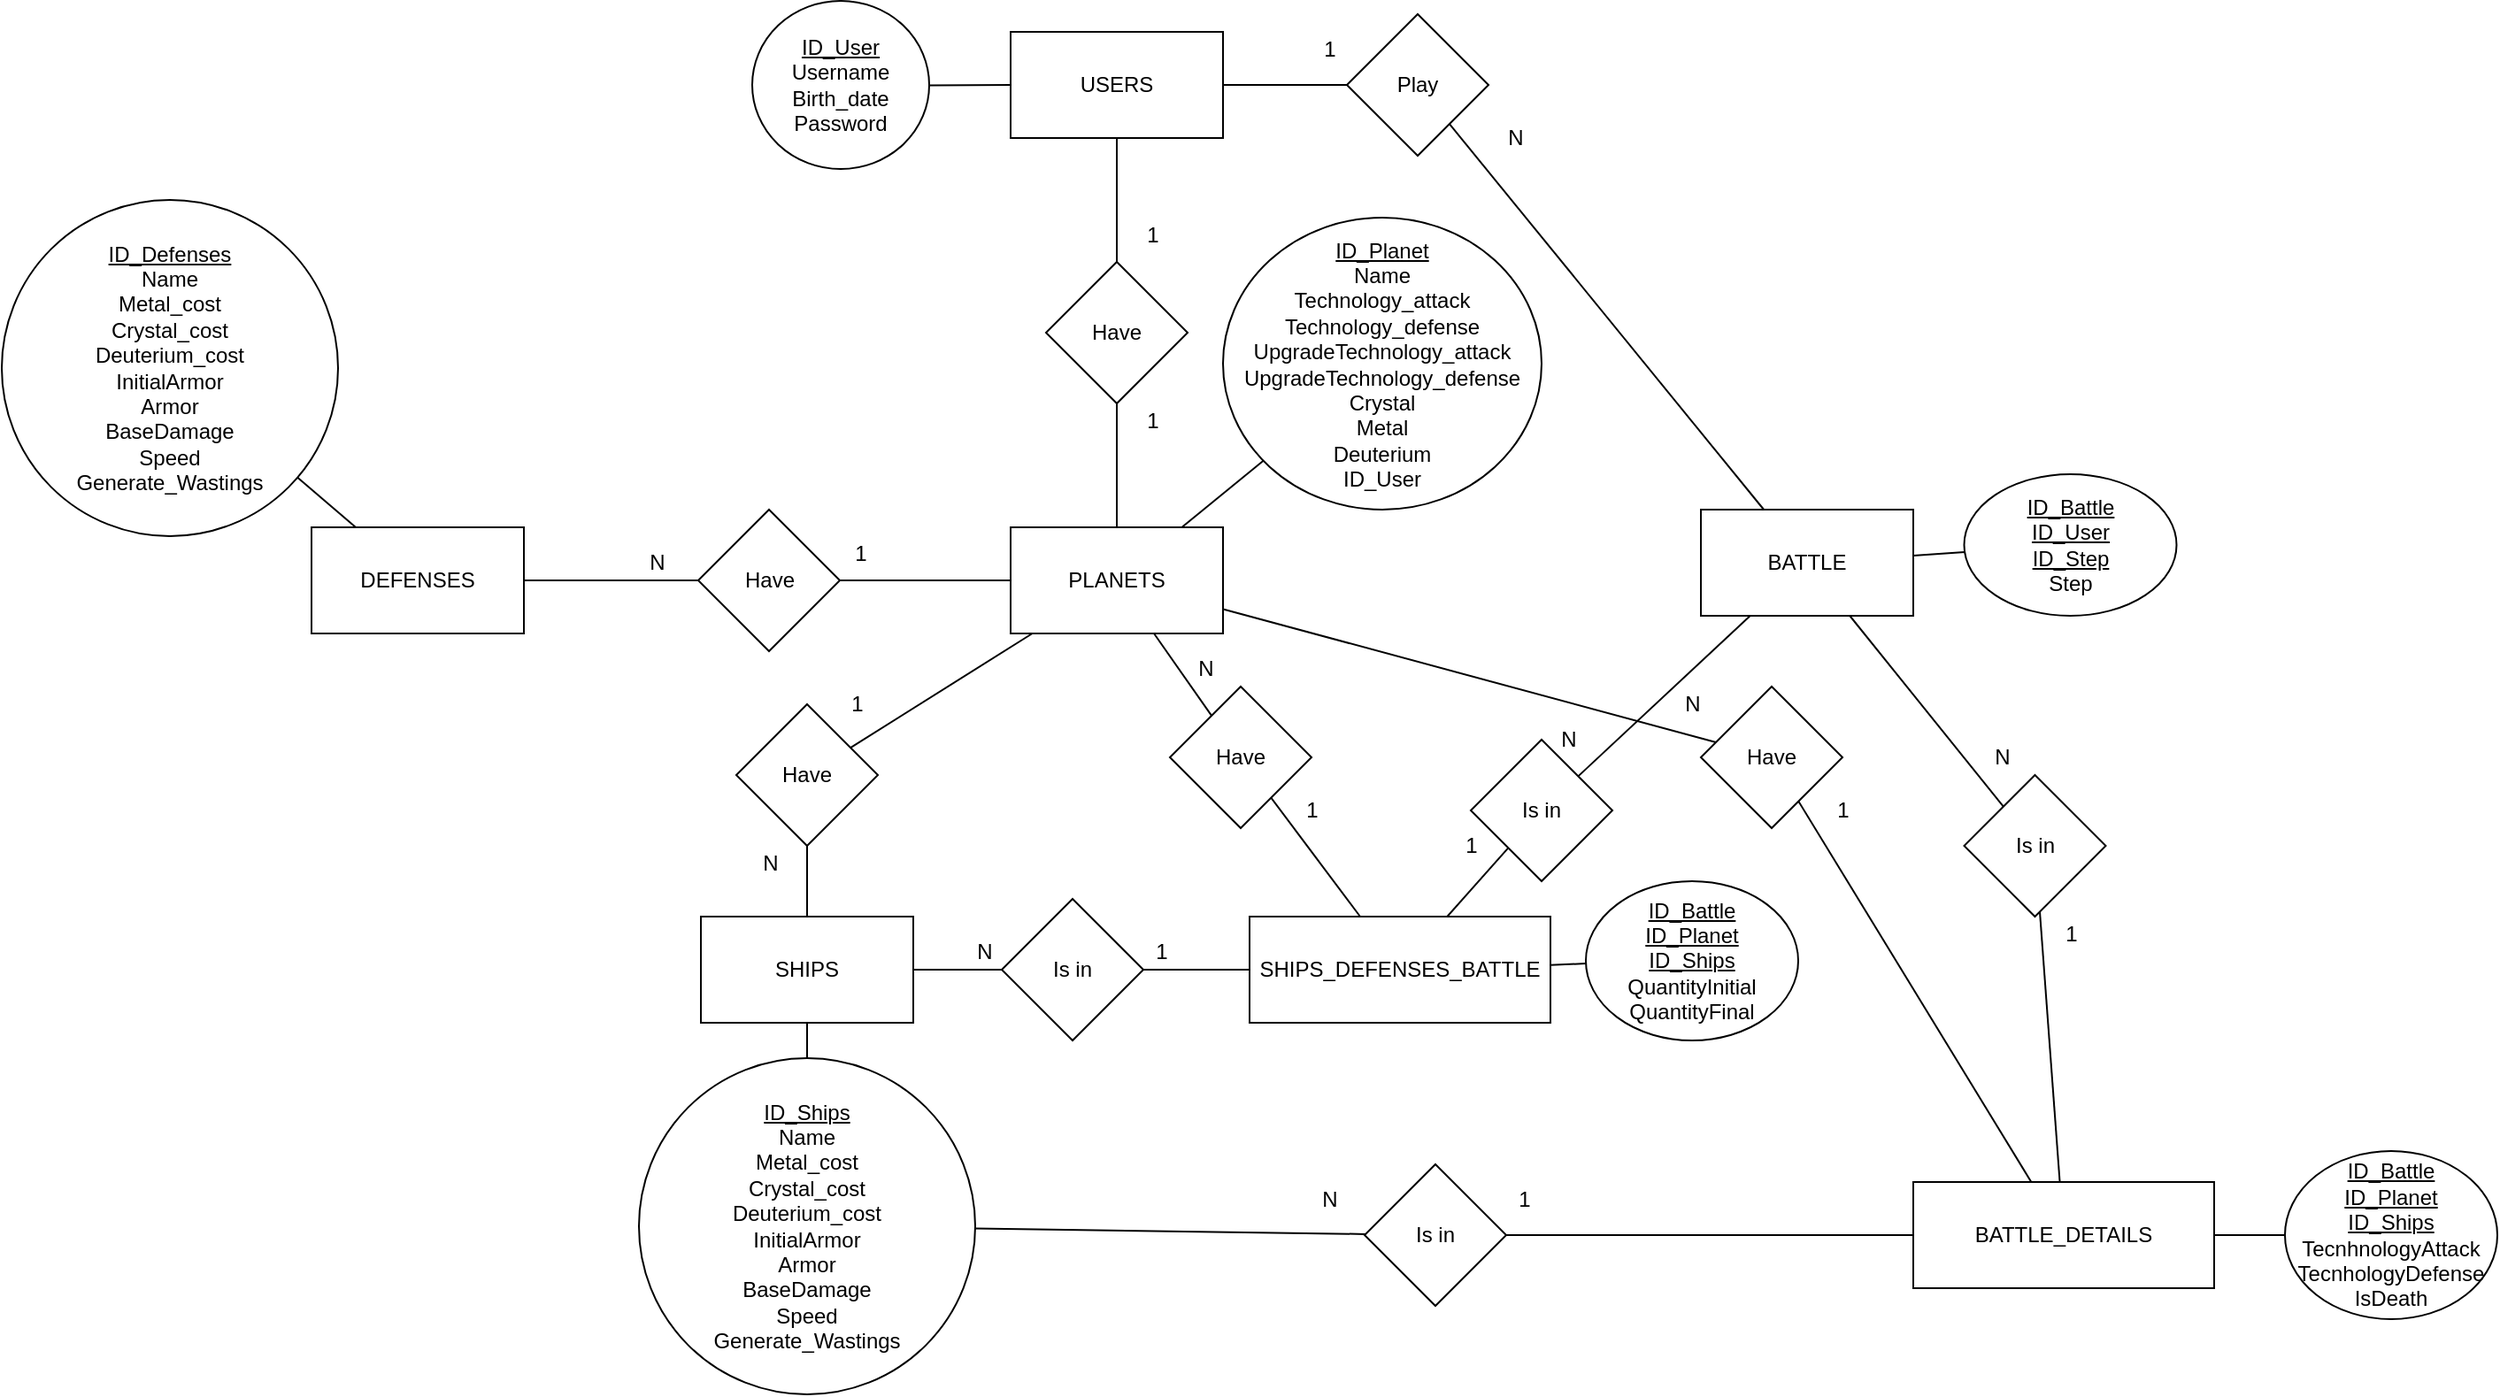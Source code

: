 <mxfile version="17.4.0" type="google"><diagram id="gWeuySEw0qPBrsfxd9O6" name="Page-1"><mxGraphModel grid="1" page="1" gridSize="10" guides="1" tooltips="1" connect="1" arrows="1" fold="1" pageScale="1" pageWidth="827" pageHeight="1169" math="0" shadow="0"><root><mxCell id="0"/><mxCell id="1" parent="0"/><mxCell id="qY8V2BPh8KlGkDf3N67Q-1" value="BATTLE" style="rounded=0;whiteSpace=wrap;html=1;" vertex="1" parent="1"><mxGeometry x="900" y="320" width="120" height="60" as="geometry"/></mxCell><mxCell id="qY8V2BPh8KlGkDf3N67Q-2" value="USERS" style="rounded=0;whiteSpace=wrap;html=1;" vertex="1" parent="1"><mxGeometry x="510" y="50" width="120" height="60" as="geometry"/></mxCell><mxCell id="qY8V2BPh8KlGkDf3N67Q-3" value="PLANETS" style="rounded=0;whiteSpace=wrap;html=1;" vertex="1" parent="1"><mxGeometry x="510" y="330" width="120" height="60" as="geometry"/></mxCell><mxCell id="qY8V2BPh8KlGkDf3N67Q-4" value="SHIPS" style="rounded=0;whiteSpace=wrap;html=1;" vertex="1" parent="1"><mxGeometry x="335" y="550" width="120" height="60" as="geometry"/></mxCell><mxCell id="qY8V2BPh8KlGkDf3N67Q-5" value="DEFENSES" style="rounded=0;whiteSpace=wrap;html=1;" vertex="1" parent="1"><mxGeometry x="115" y="330" width="120" height="60" as="geometry"/></mxCell><mxCell id="qY8V2BPh8KlGkDf3N67Q-6" value="SHIPS_DEFENSES_BATTLE" style="rounded=0;whiteSpace=wrap;html=1;" vertex="1" parent="1"><mxGeometry x="645" y="550" width="170" height="60" as="geometry"/></mxCell><mxCell id="qY8V2BPh8KlGkDf3N67Q-7" value="BATTLE_DETAILS" style="rounded=0;whiteSpace=wrap;html=1;" vertex="1" parent="1"><mxGeometry x="1020" y="700" width="170" height="60" as="geometry"/></mxCell><mxCell id="qY8V2BPh8KlGkDf3N67Q-8" value="&lt;u&gt;ID_Battle&lt;br&gt;ID_User&lt;br&gt;ID_Step&lt;/u&gt;&lt;br&gt;Step" style="ellipse;whiteSpace=wrap;html=1;" vertex="1" parent="1"><mxGeometry x="1048.75" y="300" width="120" height="80" as="geometry"/></mxCell><mxCell id="qY8V2BPh8KlGkDf3N67Q-9" value="&lt;u&gt;ID_Battle&lt;br&gt;ID_Planet&lt;br&gt;ID_Ships&lt;/u&gt;&lt;br&gt;QuantityInitial&lt;br&gt;QuantityFinal" style="ellipse;whiteSpace=wrap;html=1;" vertex="1" parent="1"><mxGeometry x="835" y="530" width="120" height="90" as="geometry"/></mxCell><mxCell id="qY8V2BPh8KlGkDf3N67Q-10" value="&lt;u&gt;ID_Battle&lt;br&gt;ID_Planet&lt;br&gt;ID_Ships&lt;/u&gt;&lt;br&gt;TecnhnologyAttack&lt;br&gt;TecnhologyDefense&lt;br&gt;IsDeath" style="ellipse;whiteSpace=wrap;html=1;" vertex="1" parent="1"><mxGeometry x="1230" y="682.5" width="120" height="95" as="geometry"/></mxCell><mxCell id="qY8V2BPh8KlGkDf3N67Q-11" value="&lt;u&gt;ID_Defenses&lt;/u&gt;&lt;br&gt;Name&lt;br&gt;Metal_cost&lt;br&gt;Crystal_cost&lt;br&gt;Deuterium_cost&lt;br&gt;InitialArmor&lt;br&gt;Armor&lt;br&gt;BaseDamage&lt;br&gt;Speed&lt;br&gt;Generate_Wastings" style="ellipse;whiteSpace=wrap;html=1;" vertex="1" parent="1"><mxGeometry x="-60" y="145" width="190" height="190" as="geometry"/></mxCell><mxCell id="qY8V2BPh8KlGkDf3N67Q-12" value="&lt;u&gt;ID_Ships&lt;/u&gt;&lt;br&gt;Name&lt;br&gt;Metal_cost&lt;br&gt;Crystal_cost&lt;br&gt;Deuterium_cost&lt;br&gt;InitialArmor&lt;br&gt;Armor&lt;br&gt;BaseDamage&lt;br&gt;Speed&lt;br&gt;Generate_Wastings" style="ellipse;whiteSpace=wrap;html=1;" vertex="1" parent="1"><mxGeometry x="300" y="630" width="190" height="190" as="geometry"/></mxCell><mxCell id="qY8V2BPh8KlGkDf3N67Q-13" value="&lt;u&gt;ID_Planet&lt;/u&gt;&lt;br&gt;Name&lt;br&gt;Technology_attack&lt;br&gt;Technology_defense&lt;br&gt;UpgradeTechnology_attack&lt;br&gt;UpgradeTechnology_defense&lt;br&gt;Crystal&lt;br&gt;Metal&lt;br&gt;Deuterium&lt;br&gt;ID_User" style="ellipse;whiteSpace=wrap;html=1;" vertex="1" parent="1"><mxGeometry x="630" y="155" width="180" height="165" as="geometry"/></mxCell><mxCell id="qY8V2BPh8KlGkDf3N67Q-14" value="&lt;u&gt;ID_User&lt;/u&gt;&lt;br&gt;Username&lt;br&gt;Birth_date&lt;br&gt;Password" style="ellipse;whiteSpace=wrap;html=1;" vertex="1" parent="1"><mxGeometry x="364" y="32.5" width="100" height="95" as="geometry"/></mxCell><mxCell id="qY8V2BPh8KlGkDf3N67Q-18" value="Have" style="rhombus;whiteSpace=wrap;html=1;" vertex="1" parent="1"><mxGeometry x="333.5" y="320" width="80" height="80" as="geometry"/></mxCell><mxCell id="qY8V2BPh8KlGkDf3N67Q-19" value="" style="endArrow=none;html=1;rounded=0;" edge="1" parent="1" source="qY8V2BPh8KlGkDf3N67Q-3" target="qY8V2BPh8KlGkDf3N67Q-18"><mxGeometry width="50" height="50" relative="1" as="geometry"><mxPoint x="580" y="280" as="sourcePoint"/><mxPoint x="580" y="120" as="targetPoint"/></mxGeometry></mxCell><mxCell id="qY8V2BPh8KlGkDf3N67Q-20" value="" style="endArrow=none;html=1;rounded=0;" edge="1" parent="1" source="qY8V2BPh8KlGkDf3N67Q-18" target="qY8V2BPh8KlGkDf3N67Q-5"><mxGeometry width="50" height="50" relative="1" as="geometry"><mxPoint x="520" y="316.107" as="sourcePoint"/><mxPoint x="419.805" y="326.305" as="targetPoint"/></mxGeometry></mxCell><mxCell id="qY8V2BPh8KlGkDf3N67Q-21" value="Have" style="rhombus;whiteSpace=wrap;html=1;" vertex="1" parent="1"><mxGeometry x="530" y="180" width="80" height="80" as="geometry"/></mxCell><mxCell id="qY8V2BPh8KlGkDf3N67Q-22" value="" style="endArrow=none;html=1;rounded=0;" edge="1" parent="1" source="qY8V2BPh8KlGkDf3N67Q-21" target="qY8V2BPh8KlGkDf3N67Q-3"><mxGeometry width="50" height="50" relative="1" as="geometry"><mxPoint x="520" y="370" as="sourcePoint"/><mxPoint x="423.5" y="370" as="targetPoint"/></mxGeometry></mxCell><mxCell id="qY8V2BPh8KlGkDf3N67Q-23" value="" style="endArrow=none;html=1;rounded=0;" edge="1" parent="1" source="qY8V2BPh8KlGkDf3N67Q-2" target="qY8V2BPh8KlGkDf3N67Q-21"><mxGeometry width="50" height="50" relative="1" as="geometry"><mxPoint x="580" y="270" as="sourcePoint"/><mxPoint x="580" y="340" as="targetPoint"/></mxGeometry></mxCell><mxCell id="qY8V2BPh8KlGkDf3N67Q-24" value="Play" style="rhombus;whiteSpace=wrap;html=1;" vertex="1" parent="1"><mxGeometry x="700" y="40" width="80" height="80" as="geometry"/></mxCell><mxCell id="qY8V2BPh8KlGkDf3N67Q-26" value="" style="endArrow=none;html=1;rounded=0;" edge="1" parent="1" source="qY8V2BPh8KlGkDf3N67Q-24" target="qY8V2BPh8KlGkDf3N67Q-2"><mxGeometry width="50" height="50" relative="1" as="geometry"><mxPoint x="580" y="120" as="sourcePoint"/><mxPoint x="580" y="190" as="targetPoint"/></mxGeometry></mxCell><mxCell id="qY8V2BPh8KlGkDf3N67Q-27" value="" style="endArrow=none;html=1;rounded=0;" edge="1" parent="1" source="qY8V2BPh8KlGkDf3N67Q-1" target="qY8V2BPh8KlGkDf3N67Q-24"><mxGeometry width="50" height="50" relative="1" as="geometry"><mxPoint x="780" y="90" as="sourcePoint"/><mxPoint x="770" y="80" as="targetPoint"/></mxGeometry></mxCell><mxCell id="qY8V2BPh8KlGkDf3N67Q-28" value="Have" style="rhombus;whiteSpace=wrap;html=1;" vertex="1" parent="1"><mxGeometry x="355" y="430" width="80" height="80" as="geometry"/></mxCell><mxCell id="qY8V2BPh8KlGkDf3N67Q-29" value="" style="endArrow=none;html=1;rounded=0;" edge="1" parent="1" source="qY8V2BPh8KlGkDf3N67Q-3" target="qY8V2BPh8KlGkDf3N67Q-28"><mxGeometry width="50" height="50" relative="1" as="geometry"><mxPoint x="520" y="370" as="sourcePoint"/><mxPoint x="423.5" y="370" as="targetPoint"/></mxGeometry></mxCell><mxCell id="qY8V2BPh8KlGkDf3N67Q-30" value="" style="endArrow=none;html=1;rounded=0;" edge="1" parent="1" source="qY8V2BPh8KlGkDf3N67Q-28" target="qY8V2BPh8KlGkDf3N67Q-4"><mxGeometry width="50" height="50" relative="1" as="geometry"><mxPoint x="405" y="400" as="sourcePoint"/><mxPoint x="405" y="440" as="targetPoint"/></mxGeometry></mxCell><mxCell id="qY8V2BPh8KlGkDf3N67Q-31" value="Have" style="rhombus;whiteSpace=wrap;html=1;" vertex="1" parent="1"><mxGeometry x="600" y="420" width="80" height="80" as="geometry"/></mxCell><mxCell id="qY8V2BPh8KlGkDf3N67Q-32" value="" style="endArrow=none;html=1;rounded=0;" edge="1" parent="1" source="qY8V2BPh8KlGkDf3N67Q-3" target="qY8V2BPh8KlGkDf3N67Q-31"><mxGeometry width="50" height="50" relative="1" as="geometry"><mxPoint x="580" y="400" as="sourcePoint"/><mxPoint x="580" y="440" as="targetPoint"/></mxGeometry></mxCell><mxCell id="qY8V2BPh8KlGkDf3N67Q-33" value="" style="endArrow=none;html=1;rounded=0;" edge="1" parent="1" source="qY8V2BPh8KlGkDf3N67Q-31" target="qY8V2BPh8KlGkDf3N67Q-6"><mxGeometry width="50" height="50" relative="1" as="geometry"><mxPoint x="456" y="400" as="sourcePoint"/><mxPoint x="549.815" y="455.185" as="targetPoint"/></mxGeometry></mxCell><mxCell id="qY8V2BPh8KlGkDf3N67Q-34" value="" style="endArrow=none;html=1;rounded=0;" edge="1" parent="1" source="qY8V2BPh8KlGkDf3N67Q-35" target="qY8V2BPh8KlGkDf3N67Q-6"><mxGeometry width="50" height="50" relative="1" as="geometry"><mxPoint x="565" y="570" as="sourcePoint"/><mxPoint x="698.75" y="560" as="targetPoint"/></mxGeometry></mxCell><mxCell id="qY8V2BPh8KlGkDf3N67Q-35" value="Is in" style="rhombus;whiteSpace=wrap;html=1;" vertex="1" parent="1"><mxGeometry x="505" y="540" width="80" height="80" as="geometry"/></mxCell><mxCell id="qY8V2BPh8KlGkDf3N67Q-36" value="" style="endArrow=none;html=1;rounded=0;" edge="1" parent="1" source="qY8V2BPh8KlGkDf3N67Q-3" target="qY8V2BPh8KlGkDf3N67Q-13"><mxGeometry width="50" height="50" relative="1" as="geometry"><mxPoint x="520" y="370" as="sourcePoint"/><mxPoint x="423.5" y="370" as="targetPoint"/></mxGeometry></mxCell><mxCell id="qY8V2BPh8KlGkDf3N67Q-37" value="" style="endArrow=none;html=1;rounded=0;" edge="1" parent="1" source="qY8V2BPh8KlGkDf3N67Q-5" target="qY8V2BPh8KlGkDf3N67Q-11"><mxGeometry width="50" height="50" relative="1" as="geometry"><mxPoint x="544.658" y="400" as="sourcePoint"/><mxPoint x="466.194" y="466.603" as="targetPoint"/></mxGeometry></mxCell><mxCell id="qY8V2BPh8KlGkDf3N67Q-38" value="" style="endArrow=none;html=1;rounded=0;" edge="1" parent="1" source="qY8V2BPh8KlGkDf3N67Q-4" target="qY8V2BPh8KlGkDf3N67Q-12"><mxGeometry width="50" height="50" relative="1" as="geometry"><mxPoint x="7.778" y="400" as="sourcePoint"/><mxPoint x="7.018" y="410.26" as="targetPoint"/></mxGeometry></mxCell><mxCell id="qY8V2BPh8KlGkDf3N67Q-39" value="" style="endArrow=none;html=1;rounded=0;" edge="1" parent="1" source="qY8V2BPh8KlGkDf3N67Q-4" target="qY8V2BPh8KlGkDf3N67Q-35"><mxGeometry width="50" height="50" relative="1" as="geometry"><mxPoint x="595" y="590" as="sourcePoint"/><mxPoint x="655" y="590" as="targetPoint"/></mxGeometry></mxCell><mxCell id="qY8V2BPh8KlGkDf3N67Q-40" value="Is in" style="rhombus;whiteSpace=wrap;html=1;" vertex="1" parent="1"><mxGeometry x="770" y="450" width="80" height="80" as="geometry"/></mxCell><mxCell id="qY8V2BPh8KlGkDf3N67Q-41" value="" style="endArrow=none;html=1;rounded=0;" edge="1" parent="1" source="qY8V2BPh8KlGkDf3N67Q-40" target="qY8V2BPh8KlGkDf3N67Q-6"><mxGeometry width="50" height="50" relative="1" as="geometry"><mxPoint x="773.158" y="486.842" as="sourcePoint"/><mxPoint x="873.75" y="560" as="targetPoint"/></mxGeometry></mxCell><mxCell id="qY8V2BPh8KlGkDf3N67Q-42" value="" style="endArrow=none;html=1;rounded=0;" edge="1" parent="1" source="qY8V2BPh8KlGkDf3N67Q-1" target="qY8V2BPh8KlGkDf3N67Q-40"><mxGeometry width="50" height="50" relative="1" as="geometry"><mxPoint x="915" y="367.5" as="sourcePoint"/><mxPoint x="915" y="560" as="targetPoint"/></mxGeometry></mxCell><mxCell id="qY8V2BPh8KlGkDf3N67Q-43" value="Is in" style="rhombus;whiteSpace=wrap;html=1;" vertex="1" parent="1"><mxGeometry x="1048.75" y="470" width="80" height="80" as="geometry"/></mxCell><mxCell id="qY8V2BPh8KlGkDf3N67Q-44" value="" style="endArrow=none;html=1;rounded=0;" edge="1" parent="1" source="qY8V2BPh8KlGkDf3N67Q-1" target="qY8V2BPh8KlGkDf3N67Q-43"><mxGeometry width="50" height="50" relative="1" as="geometry"><mxPoint x="915" y="120" as="sourcePoint"/><mxPoint x="915" y="287.5" as="targetPoint"/></mxGeometry></mxCell><mxCell id="qY8V2BPh8KlGkDf3N67Q-45" value="" style="endArrow=none;html=1;rounded=0;" edge="1" parent="1" source="qY8V2BPh8KlGkDf3N67Q-43" target="qY8V2BPh8KlGkDf3N67Q-7"><mxGeometry width="50" height="50" relative="1" as="geometry"><mxPoint x="927.679" y="460" as="sourcePoint"/><mxPoint x="1014.114" y="549.636" as="targetPoint"/></mxGeometry></mxCell><mxCell id="qY8V2BPh8KlGkDf3N67Q-49" value="" style="endArrow=none;html=1;rounded=0;" edge="1" parent="1" source="qY8V2BPh8KlGkDf3N67Q-54" target="qY8V2BPh8KlGkDf3N67Q-7"><mxGeometry width="50" height="50" relative="1" as="geometry"><mxPoint x="983.907" y="735.299" as="sourcePoint"/><mxPoint x="970" y="720" as="targetPoint"/></mxGeometry></mxCell><mxCell id="qY8V2BPh8KlGkDf3N67Q-50" value="" style="endArrow=none;html=1;rounded=0;" edge="1" parent="1" source="qY8V2BPh8KlGkDf3N67Q-9" target="qY8V2BPh8KlGkDf3N67Q-6"><mxGeometry width="50" height="50" relative="1" as="geometry"><mxPoint x="1010.157" y="405.299" as="sourcePoint"/><mxPoint x="996.25" y="390" as="targetPoint"/></mxGeometry></mxCell><mxCell id="qY8V2BPh8KlGkDf3N67Q-51" value="" style="endArrow=none;html=1;rounded=0;" edge="1" parent="1" source="qY8V2BPh8KlGkDf3N67Q-14" target="qY8V2BPh8KlGkDf3N67Q-2"><mxGeometry width="50" height="50" relative="1" as="geometry"><mxPoint x="580" y="120" as="sourcePoint"/><mxPoint x="580" y="190" as="targetPoint"/></mxGeometry></mxCell><mxCell id="qY8V2BPh8KlGkDf3N67Q-52" value="" style="endArrow=none;html=1;rounded=0;" edge="1" parent="1" source="qY8V2BPh8KlGkDf3N67Q-7" target="qY8V2BPh8KlGkDf3N67Q-10"><mxGeometry width="50" height="50" relative="1" as="geometry"><mxPoint x="1052.38" y="591.37" as="sourcePoint"/><mxPoint x="1092.596" y="637.5" as="targetPoint"/></mxGeometry></mxCell><mxCell id="qY8V2BPh8KlGkDf3N67Q-53" value="" style="endArrow=none;html=1;rounded=0;" edge="1" parent="1" source="qY8V2BPh8KlGkDf3N67Q-1" target="qY8V2BPh8KlGkDf3N67Q-8"><mxGeometry width="50" height="50" relative="1" as="geometry"><mxPoint x="979.107" y="390" as="sourcePoint"/><mxPoint x="1024.435" y="539.315" as="targetPoint"/></mxGeometry></mxCell><mxCell id="qY8V2BPh8KlGkDf3N67Q-54" value="Is in" style="rhombus;whiteSpace=wrap;html=1;" vertex="1" parent="1"><mxGeometry x="710" y="690" width="80" height="80" as="geometry"/></mxCell><mxCell id="qY8V2BPh8KlGkDf3N67Q-55" value="" style="endArrow=none;html=1;rounded=0;" edge="1" parent="1" source="qY8V2BPh8KlGkDf3N67Q-12" target="qY8V2BPh8KlGkDf3N67Q-54"><mxGeometry width="50" height="50" relative="1" as="geometry"><mxPoint x="595" y="590" as="sourcePoint"/><mxPoint x="655" y="590" as="targetPoint"/></mxGeometry></mxCell><mxCell id="qY8V2BPh8KlGkDf3N67Q-56" value="Have" style="rhombus;whiteSpace=wrap;html=1;" vertex="1" parent="1"><mxGeometry x="900" y="420" width="80" height="80" as="geometry"/></mxCell><mxCell id="qY8V2BPh8KlGkDf3N67Q-57" value="" style="endArrow=none;html=1;rounded=0;" edge="1" parent="1" source="qY8V2BPh8KlGkDf3N67Q-3" target="qY8V2BPh8KlGkDf3N67Q-56"><mxGeometry width="50" height="50" relative="1" as="geometry"><mxPoint x="601" y="400" as="sourcePoint"/><mxPoint x="633.529" y="446.471" as="targetPoint"/></mxGeometry></mxCell><mxCell id="qY8V2BPh8KlGkDf3N67Q-58" value="" style="endArrow=none;html=1;rounded=0;" edge="1" parent="1" source="qY8V2BPh8KlGkDf3N67Q-56" target="qY8V2BPh8KlGkDf3N67Q-7"><mxGeometry width="50" height="50" relative="1" as="geometry"><mxPoint x="640" y="387.647" as="sourcePoint"/><mxPoint x="719.091" y="410.909" as="targetPoint"/></mxGeometry></mxCell><mxCell id="_wyzIPIMpJmOG4q1qAXC-1" value="N" style="text;html=1;resizable=0;autosize=1;align=center;verticalAlign=middle;points=[];fillColor=none;strokeColor=none;rounded=0;" vertex="1" parent="1"><mxGeometry x="785" y="100" width="20" height="20" as="geometry"/></mxCell><mxCell id="_wyzIPIMpJmOG4q1qAXC-2" value="1" style="text;html=1;resizable=0;autosize=1;align=center;verticalAlign=middle;points=[];fillColor=none;strokeColor=none;rounded=0;" vertex="1" parent="1"><mxGeometry x="680" y="50" width="20" height="20" as="geometry"/></mxCell><mxCell id="_wyzIPIMpJmOG4q1qAXC-3" value="1" style="text;html=1;resizable=0;autosize=1;align=center;verticalAlign=middle;points=[];fillColor=none;strokeColor=none;rounded=0;" vertex="1" parent="1"><mxGeometry x="415" y="335" width="20" height="20" as="geometry"/></mxCell><mxCell id="_wyzIPIMpJmOG4q1qAXC-4" value="N" style="text;html=1;resizable=0;autosize=1;align=center;verticalAlign=middle;points=[];fillColor=none;strokeColor=none;rounded=0;" vertex="1" parent="1"><mxGeometry x="300" y="340" width="20" height="20" as="geometry"/></mxCell><mxCell id="_wyzIPIMpJmOG4q1qAXC-5" value="1" style="text;html=1;resizable=0;autosize=1;align=center;verticalAlign=middle;points=[];fillColor=none;strokeColor=none;rounded=0;" vertex="1" parent="1"><mxGeometry x="413" y="420" width="20" height="20" as="geometry"/></mxCell><mxCell id="_wyzIPIMpJmOG4q1qAXC-7" value="N" style="text;html=1;resizable=0;autosize=1;align=center;verticalAlign=middle;points=[];fillColor=none;strokeColor=none;rounded=0;" vertex="1" parent="1"><mxGeometry x="364" y="510" width="20" height="20" as="geometry"/></mxCell><mxCell id="_wyzIPIMpJmOG4q1qAXC-8" value="1" style="text;html=1;resizable=0;autosize=1;align=center;verticalAlign=middle;points=[];fillColor=none;strokeColor=none;rounded=0;" vertex="1" parent="1"><mxGeometry x="670" y="480" width="20" height="20" as="geometry"/></mxCell><mxCell id="_wyzIPIMpJmOG4q1qAXC-9" value="N" style="text;html=1;resizable=0;autosize=1;align=center;verticalAlign=middle;points=[];fillColor=none;strokeColor=none;rounded=0;" vertex="1" parent="1"><mxGeometry x="610" y="400" width="20" height="20" as="geometry"/></mxCell><mxCell id="_wyzIPIMpJmOG4q1qAXC-10" value="N" style="text;html=1;resizable=0;autosize=1;align=center;verticalAlign=middle;points=[];fillColor=none;strokeColor=none;rounded=0;" vertex="1" parent="1"><mxGeometry x="485" y="560" width="20" height="20" as="geometry"/></mxCell><mxCell id="_wyzIPIMpJmOG4q1qAXC-11" value="1" style="text;html=1;resizable=0;autosize=1;align=center;verticalAlign=middle;points=[];fillColor=none;strokeColor=none;rounded=0;" vertex="1" parent="1"><mxGeometry x="585" y="560" width="20" height="20" as="geometry"/></mxCell><mxCell id="_wyzIPIMpJmOG4q1qAXC-12" value="N" style="text;html=1;resizable=0;autosize=1;align=center;verticalAlign=middle;points=[];fillColor=none;strokeColor=none;rounded=0;" vertex="1" parent="1"><mxGeometry x="1060" y="450" width="20" height="20" as="geometry"/></mxCell><mxCell id="_wyzIPIMpJmOG4q1qAXC-13" value="1" style="text;html=1;resizable=0;autosize=1;align=center;verticalAlign=middle;points=[];fillColor=none;strokeColor=none;rounded=0;" vertex="1" parent="1"><mxGeometry x="1098.75" y="550" width="20" height="20" as="geometry"/></mxCell><mxCell id="_wyzIPIMpJmOG4q1qAXC-14" value="1" style="text;html=1;resizable=0;autosize=1;align=center;verticalAlign=middle;points=[];fillColor=none;strokeColor=none;rounded=0;" vertex="1" parent="1"><mxGeometry x="790" y="700" width="20" height="20" as="geometry"/></mxCell><mxCell id="_wyzIPIMpJmOG4q1qAXC-15" value="N" style="text;html=1;resizable=0;autosize=1;align=center;verticalAlign=middle;points=[];fillColor=none;strokeColor=none;rounded=0;" vertex="1" parent="1"><mxGeometry x="680" y="700" width="20" height="20" as="geometry"/></mxCell><mxCell id="_wyzIPIMpJmOG4q1qAXC-16" value="N" style="text;html=1;resizable=0;autosize=1;align=center;verticalAlign=middle;points=[];fillColor=none;strokeColor=none;rounded=0;" vertex="1" parent="1"><mxGeometry x="885" y="420" width="20" height="20" as="geometry"/></mxCell><mxCell id="_wyzIPIMpJmOG4q1qAXC-17" value="1" style="text;html=1;resizable=0;autosize=1;align=center;verticalAlign=middle;points=[];fillColor=none;strokeColor=none;rounded=0;" vertex="1" parent="1"><mxGeometry x="970" y="480" width="20" height="20" as="geometry"/></mxCell><mxCell id="_wyzIPIMpJmOG4q1qAXC-18" value="N" style="text;html=1;resizable=0;autosize=1;align=center;verticalAlign=middle;points=[];fillColor=none;strokeColor=none;rounded=0;" vertex="1" parent="1"><mxGeometry x="815" y="440" width="20" height="20" as="geometry"/></mxCell><mxCell id="_wyzIPIMpJmOG4q1qAXC-19" value="1" style="text;html=1;resizable=0;autosize=1;align=center;verticalAlign=middle;points=[];fillColor=none;strokeColor=none;rounded=0;" vertex="1" parent="1"><mxGeometry x="760" y="500" width="20" height="20" as="geometry"/></mxCell><mxCell id="_wyzIPIMpJmOG4q1qAXC-20" value="1" style="text;html=1;resizable=0;autosize=1;align=center;verticalAlign=middle;points=[];fillColor=none;strokeColor=none;rounded=0;" vertex="1" parent="1"><mxGeometry x="580" y="155" width="20" height="20" as="geometry"/></mxCell><mxCell id="_wyzIPIMpJmOG4q1qAXC-21" value="1" style="text;html=1;resizable=0;autosize=1;align=center;verticalAlign=middle;points=[];fillColor=none;strokeColor=none;rounded=0;" vertex="1" parent="1"><mxGeometry x="580" y="260" width="20" height="20" as="geometry"/></mxCell></root></mxGraphModel></diagram></mxfile>